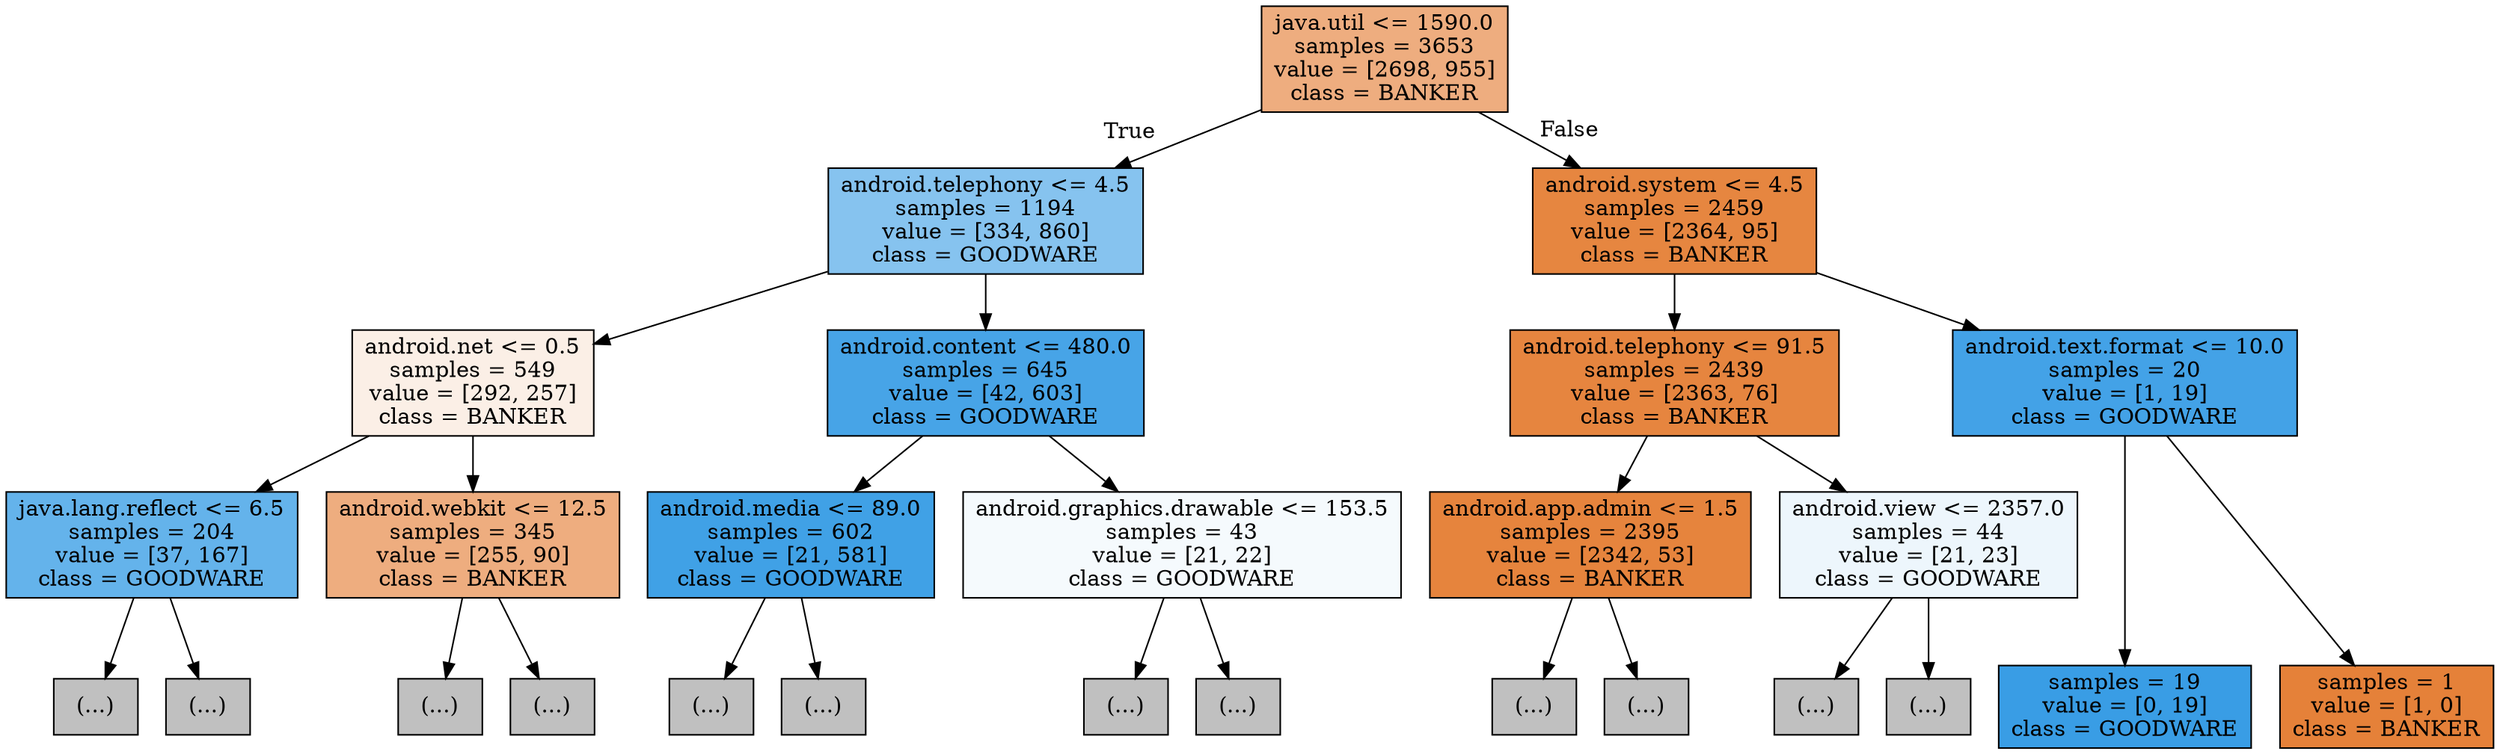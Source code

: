 digraph Tree {
node [shape=box, style="filled", color="black"] ;
graph [ranksep=equally, splines=polyline] ;
0 [label="java.util <= 1590.0\nsamples = 3653\nvalue = [2698, 955]\nclass = BANKER", fillcolor="#e58139a5"] ;
1 [label="android.telephony <= 4.5\nsamples = 1194\nvalue = [334, 860]\nclass = GOODWARE", fillcolor="#399de59c"] ;
0 -> 1 [labeldistance=2.5, labelangle=45, headlabel="True"] ;
2 [label="android.net <= 0.5\nsamples = 549\nvalue = [292, 257]\nclass = BANKER", fillcolor="#e581391f"] ;
1 -> 2 ;
3 [label="java.lang.reflect <= 6.5\nsamples = 204\nvalue = [37, 167]\nclass = GOODWARE", fillcolor="#399de5c7"] ;
2 -> 3 ;
4 [label="(...)", fillcolor="#C0C0C0"] ;
3 -> 4 ;
19 [label="(...)", fillcolor="#C0C0C0"] ;
3 -> 19 ;
26 [label="android.webkit <= 12.5\nsamples = 345\nvalue = [255, 90]\nclass = BANKER", fillcolor="#e58139a5"] ;
2 -> 26 ;
27 [label="(...)", fillcolor="#C0C0C0"] ;
26 -> 27 ;
92 [label="(...)", fillcolor="#C0C0C0"] ;
26 -> 92 ;
99 [label="android.content <= 480.0\nsamples = 645\nvalue = [42, 603]\nclass = GOODWARE", fillcolor="#399de5ed"] ;
1 -> 99 ;
100 [label="android.media <= 89.0\nsamples = 602\nvalue = [21, 581]\nclass = GOODWARE", fillcolor="#399de5f6"] ;
99 -> 100 ;
101 [label="(...)", fillcolor="#C0C0C0"] ;
100 -> 101 ;
132 [label="(...)", fillcolor="#C0C0C0"] ;
100 -> 132 ;
133 [label="android.graphics.drawable <= 153.5\nsamples = 43\nvalue = [21, 22]\nclass = GOODWARE", fillcolor="#399de50c"] ;
99 -> 133 ;
134 [label="(...)", fillcolor="#C0C0C0"] ;
133 -> 134 ;
141 [label="(...)", fillcolor="#C0C0C0"] ;
133 -> 141 ;
144 [label="android.system <= 4.5\nsamples = 2459\nvalue = [2364, 95]\nclass = BANKER", fillcolor="#e58139f5"] ;
0 -> 144 [labeldistance=2.5, labelangle=-45, headlabel="False"] ;
145 [label="android.telephony <= 91.5\nsamples = 2439\nvalue = [2363, 76]\nclass = BANKER", fillcolor="#e58139f7"] ;
144 -> 145 ;
146 [label="android.app.admin <= 1.5\nsamples = 2395\nvalue = [2342, 53]\nclass = BANKER", fillcolor="#e58139f9"] ;
145 -> 146 ;
147 [label="(...)", fillcolor="#C0C0C0"] ;
146 -> 147 ;
232 [label="(...)", fillcolor="#C0C0C0"] ;
146 -> 232 ;
239 [label="android.view <= 2357.0\nsamples = 44\nvalue = [21, 23]\nclass = GOODWARE", fillcolor="#399de516"] ;
145 -> 239 ;
240 [label="(...)", fillcolor="#C0C0C0"] ;
239 -> 240 ;
243 [label="(...)", fillcolor="#C0C0C0"] ;
239 -> 243 ;
246 [label="android.text.format <= 10.0\nsamples = 20\nvalue = [1, 19]\nclass = GOODWARE", fillcolor="#399de5f2"] ;
144 -> 246 ;
247 [label="samples = 19\nvalue = [0, 19]\nclass = GOODWARE", fillcolor="#399de5ff"] ;
246 -> 247 ;
248 [label="samples = 1\nvalue = [1, 0]\nclass = BANKER", fillcolor="#e58139ff"] ;
246 -> 248 ;
{rank=same ; 0} ;
{rank=same ; 1; 144} ;
{rank=same ; 2; 99; 145; 246} ;
{rank=same ; 3; 26; 100; 133; 146; 239} ;
{rank=same ; 4; 19; 27; 92; 101; 132; 134; 141; 147; 232; 240; 243; 247; 248} ;
}